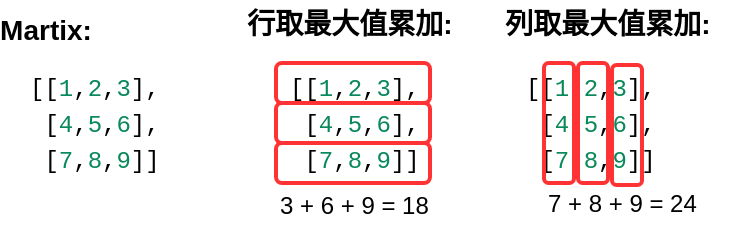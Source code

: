 <mxfile version="11.1.4" type="device"><diagram id="PYgXiw4BgY1ohnqFM5o8" name="第1頁"><mxGraphModel dx="631" dy="455" grid="1" gridSize="10" guides="1" tooltips="1" connect="1" arrows="1" fold="1" page="1" pageScale="1" pageWidth="827" pageHeight="1169" background="none" math="0" shadow="0"><root><mxCell id="0"/><mxCell id="1" parent="0"/><mxCell id="M9idaKrRCRcXvUb9gEVR-27" value="" style="group" vertex="1" connectable="0" parent="1"><mxGeometry x="434" y="90" width="120" height="109.5" as="geometry"/></mxCell><mxCell id="M9idaKrRCRcXvUb9gEVR-21" value="" style="group" vertex="1" connectable="0" parent="M9idaKrRCRcXvUb9gEVR-27"><mxGeometry x="14" y="29.5" width="106" height="80" as="geometry"/></mxCell><mxCell id="M9idaKrRCRcXvUb9gEVR-11" value="&lt;div style=&quot;background-color: rgb(255 , 255 , 255) ; font-family: &amp;#34;menlo&amp;#34; , &amp;#34;monaco&amp;#34; , &amp;#34;courier new&amp;#34; , monospace ; line-height: 18px ; white-space: pre&quot;&gt;[[&lt;span style=&quot;color: #09885a&quot;&gt;1&lt;/span&gt;,&lt;span style=&quot;color: #09885a&quot;&gt;2&lt;/span&gt;,&lt;span style=&quot;color: #09885a&quot;&gt;3&lt;/span&gt;],&lt;/div&gt;&lt;div style=&quot;background-color: rgb(255 , 255 , 255) ; font-family: &amp;#34;menlo&amp;#34; , &amp;#34;monaco&amp;#34; , &amp;#34;courier new&amp;#34; , monospace ; line-height: 18px ; white-space: pre&quot;&gt; [&lt;span style=&quot;color: #09885a&quot;&gt;4&lt;/span&gt;,&lt;span style=&quot;color: #09885a&quot;&gt;5&lt;/span&gt;,&lt;span style=&quot;color: #09885a&quot;&gt;6&lt;/span&gt;],&lt;/div&gt;&lt;div style=&quot;background-color: rgb(255 , 255 , 255) ; font-family: &amp;#34;menlo&amp;#34; , &amp;#34;monaco&amp;#34; , &amp;#34;courier new&amp;#34; , monospace ; line-height: 18px ; white-space: pre&quot;&gt; [&lt;span style=&quot;color: #09885a&quot;&gt;7&lt;/span&gt;,&lt;span style=&quot;color: #09885a&quot;&gt;8&lt;/span&gt;,&lt;font color=&quot;#09885a&quot;&gt;9&lt;/font&gt;]]&lt;/div&gt;" style="text;html=1;strokeColor=none;fillColor=none;align=left;verticalAlign=middle;whiteSpace=wrap;rounded=0;" vertex="1" parent="M9idaKrRCRcXvUb9gEVR-21"><mxGeometry width="90" height="60" as="geometry"/></mxCell><mxCell id="M9idaKrRCRcXvUb9gEVR-13" value="" style="rounded=1;whiteSpace=wrap;html=1;strokeColor=#FF3333;strokeWidth=2;fillColor=none;" vertex="1" parent="M9idaKrRCRcXvUb9gEVR-21"><mxGeometry x="28" width="15" height="60" as="geometry"/></mxCell><mxCell id="M9idaKrRCRcXvUb9gEVR-14" value="" style="rounded=1;whiteSpace=wrap;html=1;strokeColor=#FF3333;strokeWidth=2;fillColor=none;" vertex="1" parent="M9idaKrRCRcXvUb9gEVR-21"><mxGeometry x="45" y="1" width="15" height="60" as="geometry"/></mxCell><mxCell id="M9idaKrRCRcXvUb9gEVR-16" value="7 + 8 + 9 = 24" style="text;html=1;strokeColor=none;fillColor=none;align=left;verticalAlign=middle;whiteSpace=wrap;rounded=0;" vertex="1" parent="M9idaKrRCRcXvUb9gEVR-21"><mxGeometry x="11" y="60" width="95" height="20" as="geometry"/></mxCell><mxCell id="M9idaKrRCRcXvUb9gEVR-26" value="" style="group" vertex="1" connectable="0" parent="M9idaKrRCRcXvUb9gEVR-21"><mxGeometry x="11" width="15" height="60" as="geometry"/></mxCell><mxCell id="M9idaKrRCRcXvUb9gEVR-25" value="" style="group" vertex="1" connectable="0" parent="M9idaKrRCRcXvUb9gEVR-26"><mxGeometry width="15" height="60" as="geometry"/></mxCell><mxCell id="M9idaKrRCRcXvUb9gEVR-12" value="" style="rounded=1;whiteSpace=wrap;html=1;strokeColor=#FF3333;strokeWidth=2;fillColor=none;" vertex="1" parent="M9idaKrRCRcXvUb9gEVR-25"><mxGeometry width="15" height="60" as="geometry"/></mxCell><mxCell id="M9idaKrRCRcXvUb9gEVR-24" value="列取最大值累加:" style="text;html=1;strokeColor=none;fillColor=none;align=center;verticalAlign=middle;whiteSpace=wrap;rounded=0;fontSize=14;fontStyle=1" vertex="1" parent="M9idaKrRCRcXvUb9gEVR-27"><mxGeometry width="114" height="20" as="geometry"/></mxCell><mxCell id="M9idaKrRCRcXvUb9gEVR-28" value="" style="group" vertex="1" connectable="0" parent="1"><mxGeometry x="305" y="90" width="115" height="110.5" as="geometry"/></mxCell><mxCell id="M9idaKrRCRcXvUb9gEVR-20" value="" style="group" vertex="1" connectable="0" parent="M9idaKrRCRcXvUb9gEVR-28"><mxGeometry x="20" y="29.5" width="95" height="81" as="geometry"/></mxCell><mxCell id="M9idaKrRCRcXvUb9gEVR-2" value="&lt;div style=&quot;background-color: rgb(255 , 255 , 255) ; font-family: &amp;#34;menlo&amp;#34; , &amp;#34;monaco&amp;#34; , &amp;#34;courier new&amp;#34; , monospace ; line-height: 18px ; white-space: pre&quot;&gt;[[&lt;span style=&quot;color: #09885a&quot;&gt;1&lt;/span&gt;,&lt;span style=&quot;color: #09885a&quot;&gt;2&lt;/span&gt;,&lt;span style=&quot;color: #09885a&quot;&gt;3&lt;/span&gt;],&lt;/div&gt;&lt;div style=&quot;background-color: rgb(255 , 255 , 255) ; font-family: &amp;#34;menlo&amp;#34; , &amp;#34;monaco&amp;#34; , &amp;#34;courier new&amp;#34; , monospace ; line-height: 18px ; white-space: pre&quot;&gt; [&lt;span style=&quot;color: #09885a&quot;&gt;4&lt;/span&gt;,&lt;span style=&quot;color: #09885a&quot;&gt;5&lt;/span&gt;,&lt;span style=&quot;color: #09885a&quot;&gt;6&lt;/span&gt;],&lt;/div&gt;&lt;div style=&quot;background-color: rgb(255 , 255 , 255) ; font-family: &amp;#34;menlo&amp;#34; , &amp;#34;monaco&amp;#34; , &amp;#34;courier new&amp;#34; , monospace ; line-height: 18px ; white-space: pre&quot;&gt; [&lt;span style=&quot;color: #09885a&quot;&gt;7&lt;/span&gt;,&lt;span style=&quot;color: #09885a&quot;&gt;8&lt;/span&gt;,&lt;font color=&quot;#09885a&quot;&gt;9&lt;/font&gt;]]&lt;/div&gt;" style="text;html=1;strokeColor=none;fillColor=none;align=left;verticalAlign=middle;whiteSpace=wrap;rounded=0;" vertex="1" parent="M9idaKrRCRcXvUb9gEVR-20"><mxGeometry x="5" width="90" height="60" as="geometry"/></mxCell><mxCell id="M9idaKrRCRcXvUb9gEVR-8" value="" style="rounded=1;whiteSpace=wrap;html=1;fillColor=none;strokeColor=#FF3333;strokeWidth=2;" vertex="1" parent="M9idaKrRCRcXvUb9gEVR-20"><mxGeometry width="77" height="20" as="geometry"/></mxCell><mxCell id="M9idaKrRCRcXvUb9gEVR-9" value="" style="rounded=1;whiteSpace=wrap;html=1;fillColor=none;strokeColor=#FF3333;strokeWidth=2;" vertex="1" parent="M9idaKrRCRcXvUb9gEVR-20"><mxGeometry y="20" width="77" height="20" as="geometry"/></mxCell><mxCell id="M9idaKrRCRcXvUb9gEVR-10" value="" style="rounded=1;whiteSpace=wrap;html=1;fillColor=none;strokeColor=#FF3333;strokeWidth=2;" vertex="1" parent="M9idaKrRCRcXvUb9gEVR-20"><mxGeometry y="40" width="77" height="20" as="geometry"/></mxCell><mxCell id="M9idaKrRCRcXvUb9gEVR-19" value="3 + 6 + 9 = 18" style="text;html=1;strokeColor=none;fillColor=none;align=left;verticalAlign=middle;whiteSpace=wrap;rounded=0;" vertex="1" parent="M9idaKrRCRcXvUb9gEVR-20"><mxGeometry y="61" width="95" height="20" as="geometry"/></mxCell><mxCell id="M9idaKrRCRcXvUb9gEVR-23" value="行取最大值累加:" style="text;html=1;strokeColor=none;fillColor=none;align=center;verticalAlign=middle;whiteSpace=wrap;rounded=0;fontSize=14;fontStyle=1" vertex="1" parent="M9idaKrRCRcXvUb9gEVR-28"><mxGeometry width="114" height="20" as="geometry"/></mxCell><mxCell id="M9idaKrRCRcXvUb9gEVR-30" value="" style="group" vertex="1" connectable="0" parent="1"><mxGeometry x="190" y="90" width="80" height="90" as="geometry"/></mxCell><mxCell id="M9idaKrRCRcXvUb9gEVR-1" value="&lt;div style=&quot;background-color: rgb(255 , 255 , 255) ; font-family: &amp;#34;menlo&amp;#34; , &amp;#34;monaco&amp;#34; , &amp;#34;courier new&amp;#34; , monospace ; line-height: 18px ; white-space: pre&quot;&gt;[[&lt;span style=&quot;color: #09885a&quot;&gt;1&lt;/span&gt;,&lt;span style=&quot;color: #09885a&quot;&gt;2&lt;/span&gt;,&lt;span style=&quot;color: #09885a&quot;&gt;3&lt;/span&gt;],&lt;/div&gt;&lt;div style=&quot;background-color: rgb(255 , 255 , 255) ; font-family: &amp;#34;menlo&amp;#34; , &amp;#34;monaco&amp;#34; , &amp;#34;courier new&amp;#34; , monospace ; line-height: 18px ; white-space: pre&quot;&gt; [&lt;span style=&quot;color: #09885a&quot;&gt;4&lt;/span&gt;,&lt;span style=&quot;color: #09885a&quot;&gt;5&lt;/span&gt;,&lt;span style=&quot;color: #09885a&quot;&gt;6&lt;/span&gt;],&lt;/div&gt;&lt;div style=&quot;background-color: rgb(255 , 255 , 255) ; font-family: &amp;#34;menlo&amp;#34; , &amp;#34;monaco&amp;#34; , &amp;#34;courier new&amp;#34; , monospace ; line-height: 18px ; white-space: pre&quot;&gt; [&lt;span style=&quot;color: #09885a&quot;&gt;7&lt;/span&gt;,&lt;span style=&quot;color: #09885a&quot;&gt;8&lt;/span&gt;,&lt;font color=&quot;#09885a&quot;&gt;9&lt;/font&gt;]]&lt;/div&gt;" style="text;html=1;strokeColor=none;fillColor=none;align=left;verticalAlign=middle;whiteSpace=wrap;rounded=0;" vertex="1" parent="M9idaKrRCRcXvUb9gEVR-30"><mxGeometry x="10" y="30" width="70" height="60" as="geometry"/></mxCell><mxCell id="M9idaKrRCRcXvUb9gEVR-22" value="&lt;font style=&quot;font-size: 14px&quot;&gt;Martix:&lt;/font&gt;" style="text;html=1;strokeColor=none;fillColor=none;align=center;verticalAlign=middle;whiteSpace=wrap;rounded=0;fontSize=20;fontStyle=1" vertex="1" parent="M9idaKrRCRcXvUb9gEVR-30"><mxGeometry width="40" height="20" as="geometry"/></mxCell></root></mxGraphModel></diagram></mxfile>